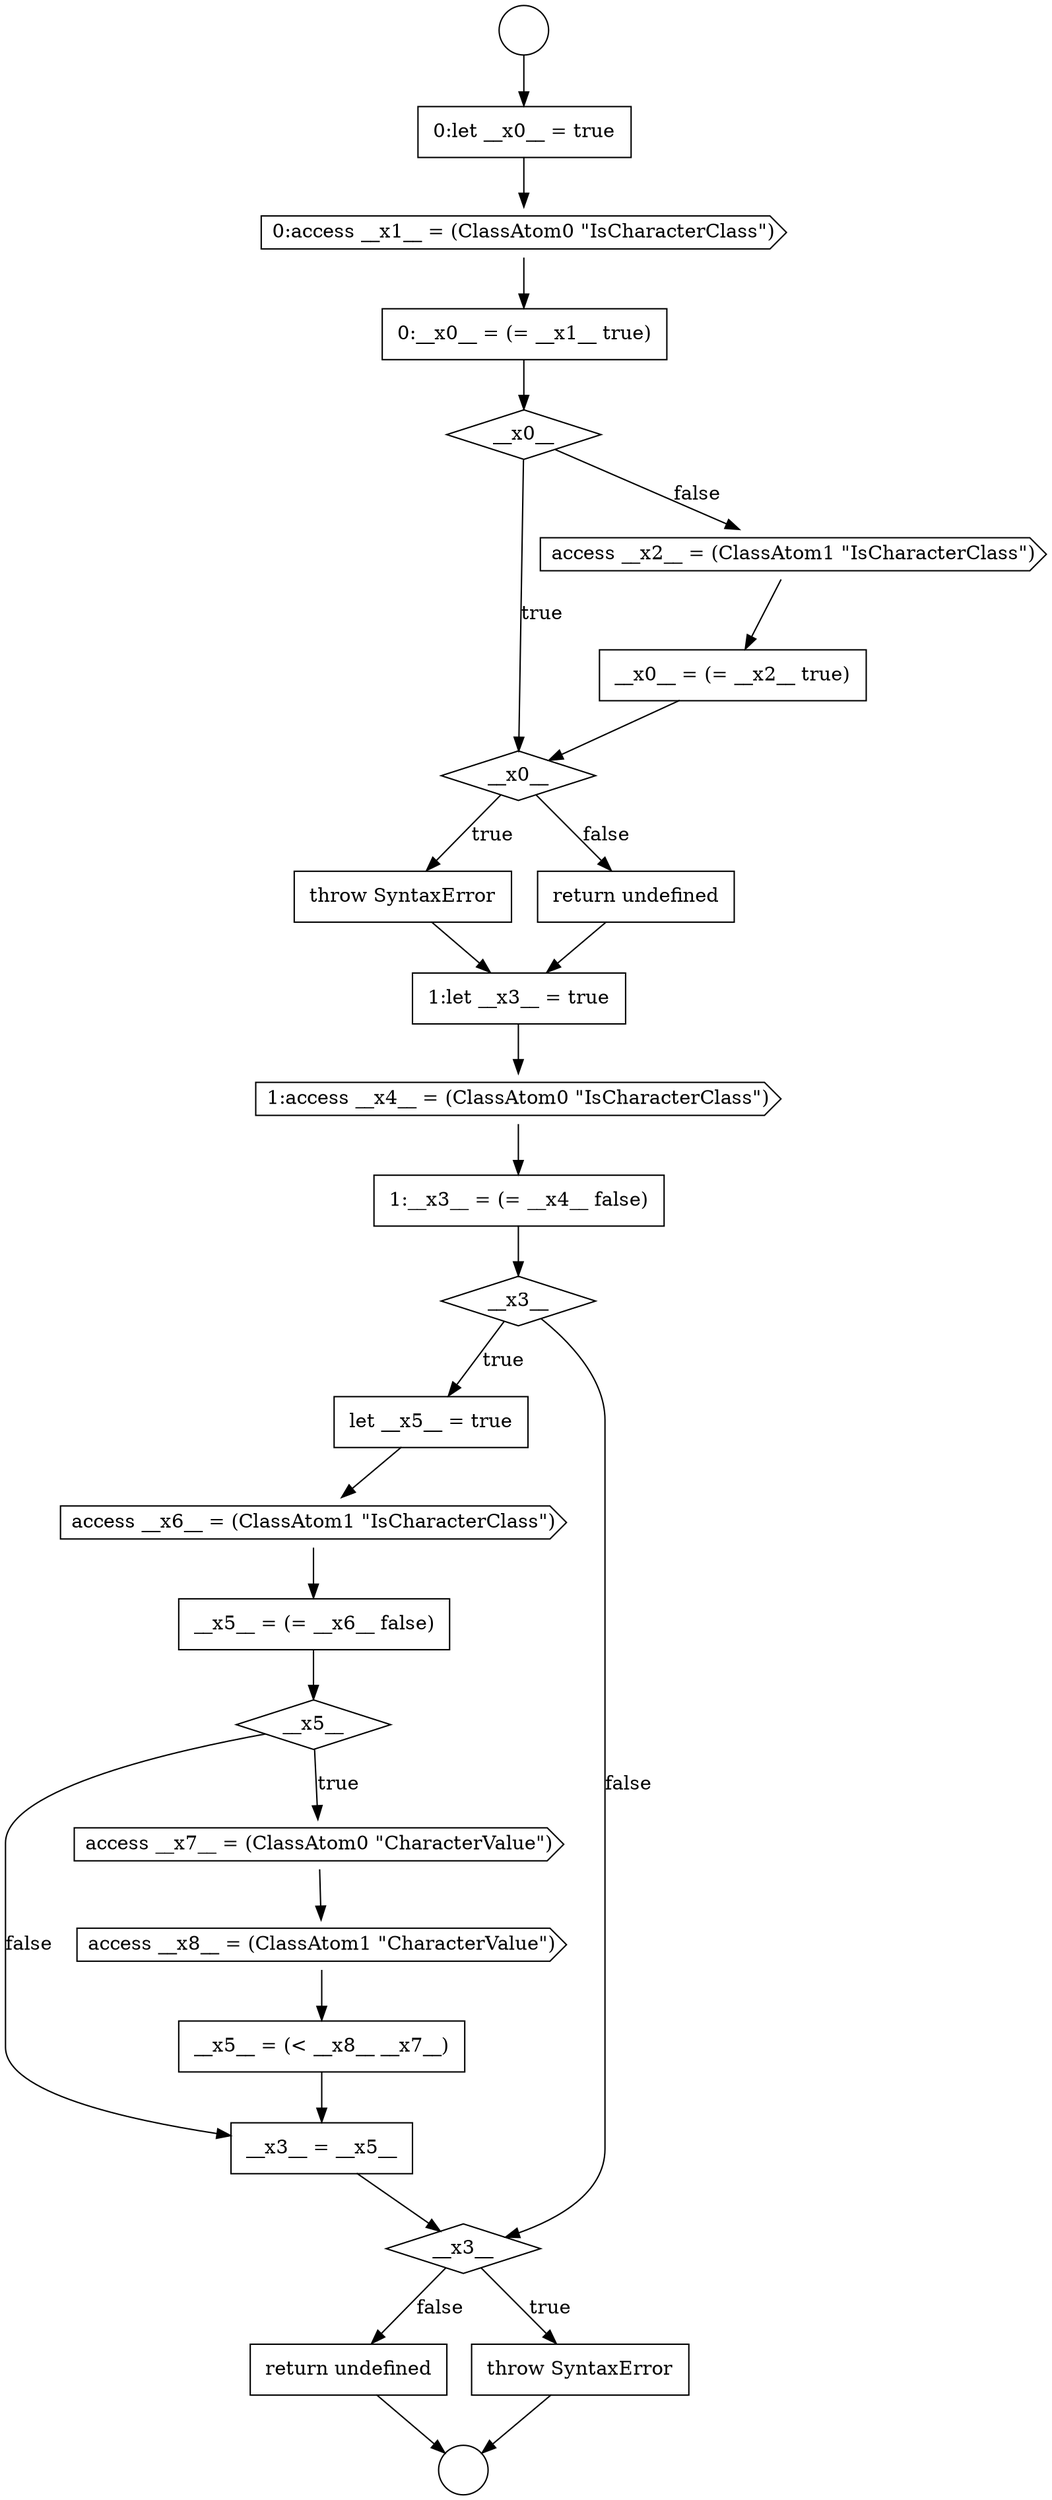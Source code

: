 digraph {
  node21285 [shape=none, margin=0, label=<<font color="black">
    <table border="0" cellborder="1" cellspacing="0" cellpadding="10">
      <tr><td align="left">1:__x3__ = (= __x4__ false)</td></tr>
    </table>
  </font>> color="black" fillcolor="white" style=filled]
  node21274 [shape=none, margin=0, label=<<font color="black">
    <table border="0" cellborder="1" cellspacing="0" cellpadding="10">
      <tr><td align="left">0:let __x0__ = true</td></tr>
    </table>
  </font>> color="black" fillcolor="white" style=filled]
  node21281 [shape=none, margin=0, label=<<font color="black">
    <table border="0" cellborder="1" cellspacing="0" cellpadding="10">
      <tr><td align="left">throw SyntaxError</td></tr>
    </table>
  </font>> color="black" fillcolor="white" style=filled]
  node21293 [shape=none, margin=0, label=<<font color="black">
    <table border="0" cellborder="1" cellspacing="0" cellpadding="10">
      <tr><td align="left">__x5__ = (&lt; __x8__ __x7__)</td></tr>
    </table>
  </font>> color="black" fillcolor="white" style=filled]
  node21275 [shape=cds, label=<<font color="black">0:access __x1__ = (ClassAtom0 &quot;IsCharacterClass&quot;)</font>> color="black" fillcolor="white" style=filled]
  node21287 [shape=none, margin=0, label=<<font color="black">
    <table border="0" cellborder="1" cellspacing="0" cellpadding="10">
      <tr><td align="left">let __x5__ = true</td></tr>
    </table>
  </font>> color="black" fillcolor="white" style=filled]
  node21280 [shape=diamond, label=<<font color="black">__x0__</font>> color="black" fillcolor="white" style=filled]
  node21297 [shape=none, margin=0, label=<<font color="black">
    <table border="0" cellborder="1" cellspacing="0" cellpadding="10">
      <tr><td align="left">return undefined</td></tr>
    </table>
  </font>> color="black" fillcolor="white" style=filled]
  node21296 [shape=none, margin=0, label=<<font color="black">
    <table border="0" cellborder="1" cellspacing="0" cellpadding="10">
      <tr><td align="left">throw SyntaxError</td></tr>
    </table>
  </font>> color="black" fillcolor="white" style=filled]
  node21292 [shape=cds, label=<<font color="black">access __x8__ = (ClassAtom1 &quot;CharacterValue&quot;)</font>> color="black" fillcolor="white" style=filled]
  node21283 [shape=none, margin=0, label=<<font color="black">
    <table border="0" cellborder="1" cellspacing="0" cellpadding="10">
      <tr><td align="left">1:let __x3__ = true</td></tr>
    </table>
  </font>> color="black" fillcolor="white" style=filled]
  node21273 [shape=circle label=" " color="black" fillcolor="white" style=filled]
  node21294 [shape=none, margin=0, label=<<font color="black">
    <table border="0" cellborder="1" cellspacing="0" cellpadding="10">
      <tr><td align="left">__x3__ = __x5__</td></tr>
    </table>
  </font>> color="black" fillcolor="white" style=filled]
  node21278 [shape=cds, label=<<font color="black">access __x2__ = (ClassAtom1 &quot;IsCharacterClass&quot;)</font>> color="black" fillcolor="white" style=filled]
  node21288 [shape=cds, label=<<font color="black">access __x6__ = (ClassAtom1 &quot;IsCharacterClass&quot;)</font>> color="black" fillcolor="white" style=filled]
  node21290 [shape=diamond, label=<<font color="black">__x5__</font>> color="black" fillcolor="white" style=filled]
  node21284 [shape=cds, label=<<font color="black">1:access __x4__ = (ClassAtom0 &quot;IsCharacterClass&quot;)</font>> color="black" fillcolor="white" style=filled]
  node21279 [shape=none, margin=0, label=<<font color="black">
    <table border="0" cellborder="1" cellspacing="0" cellpadding="10">
      <tr><td align="left">__x0__ = (= __x2__ true)</td></tr>
    </table>
  </font>> color="black" fillcolor="white" style=filled]
  node21289 [shape=none, margin=0, label=<<font color="black">
    <table border="0" cellborder="1" cellspacing="0" cellpadding="10">
      <tr><td align="left">__x5__ = (= __x6__ false)</td></tr>
    </table>
  </font>> color="black" fillcolor="white" style=filled]
  node21276 [shape=none, margin=0, label=<<font color="black">
    <table border="0" cellborder="1" cellspacing="0" cellpadding="10">
      <tr><td align="left">0:__x0__ = (= __x1__ true)</td></tr>
    </table>
  </font>> color="black" fillcolor="white" style=filled]
  node21286 [shape=diamond, label=<<font color="black">__x3__</font>> color="black" fillcolor="white" style=filled]
  node21295 [shape=diamond, label=<<font color="black">__x3__</font>> color="black" fillcolor="white" style=filled]
  node21282 [shape=none, margin=0, label=<<font color="black">
    <table border="0" cellborder="1" cellspacing="0" cellpadding="10">
      <tr><td align="left">return undefined</td></tr>
    </table>
  </font>> color="black" fillcolor="white" style=filled]
  node21291 [shape=cds, label=<<font color="black">access __x7__ = (ClassAtom0 &quot;CharacterValue&quot;)</font>> color="black" fillcolor="white" style=filled]
  node21277 [shape=diamond, label=<<font color="black">__x0__</font>> color="black" fillcolor="white" style=filled]
  node21272 [shape=circle label=" " color="black" fillcolor="white" style=filled]
  node21285 -> node21286 [ color="black"]
  node21280 -> node21281 [label=<<font color="black">true</font>> color="black"]
  node21280 -> node21282 [label=<<font color="black">false</font>> color="black"]
  node21289 -> node21290 [ color="black"]
  node21291 -> node21292 [ color="black"]
  node21293 -> node21294 [ color="black"]
  node21281 -> node21283 [ color="black"]
  node21286 -> node21287 [label=<<font color="black">true</font>> color="black"]
  node21286 -> node21295 [label=<<font color="black">false</font>> color="black"]
  node21282 -> node21283 [ color="black"]
  node21294 -> node21295 [ color="black"]
  node21292 -> node21293 [ color="black"]
  node21283 -> node21284 [ color="black"]
  node21290 -> node21291 [label=<<font color="black">true</font>> color="black"]
  node21290 -> node21294 [label=<<font color="black">false</font>> color="black"]
  node21296 -> node21273 [ color="black"]
  node21272 -> node21274 [ color="black"]
  node21276 -> node21277 [ color="black"]
  node21277 -> node21280 [label=<<font color="black">true</font>> color="black"]
  node21277 -> node21278 [label=<<font color="black">false</font>> color="black"]
  node21274 -> node21275 [ color="black"]
  node21279 -> node21280 [ color="black"]
  node21278 -> node21279 [ color="black"]
  node21284 -> node21285 [ color="black"]
  node21287 -> node21288 [ color="black"]
  node21288 -> node21289 [ color="black"]
  node21295 -> node21296 [label=<<font color="black">true</font>> color="black"]
  node21295 -> node21297 [label=<<font color="black">false</font>> color="black"]
  node21297 -> node21273 [ color="black"]
  node21275 -> node21276 [ color="black"]
}
